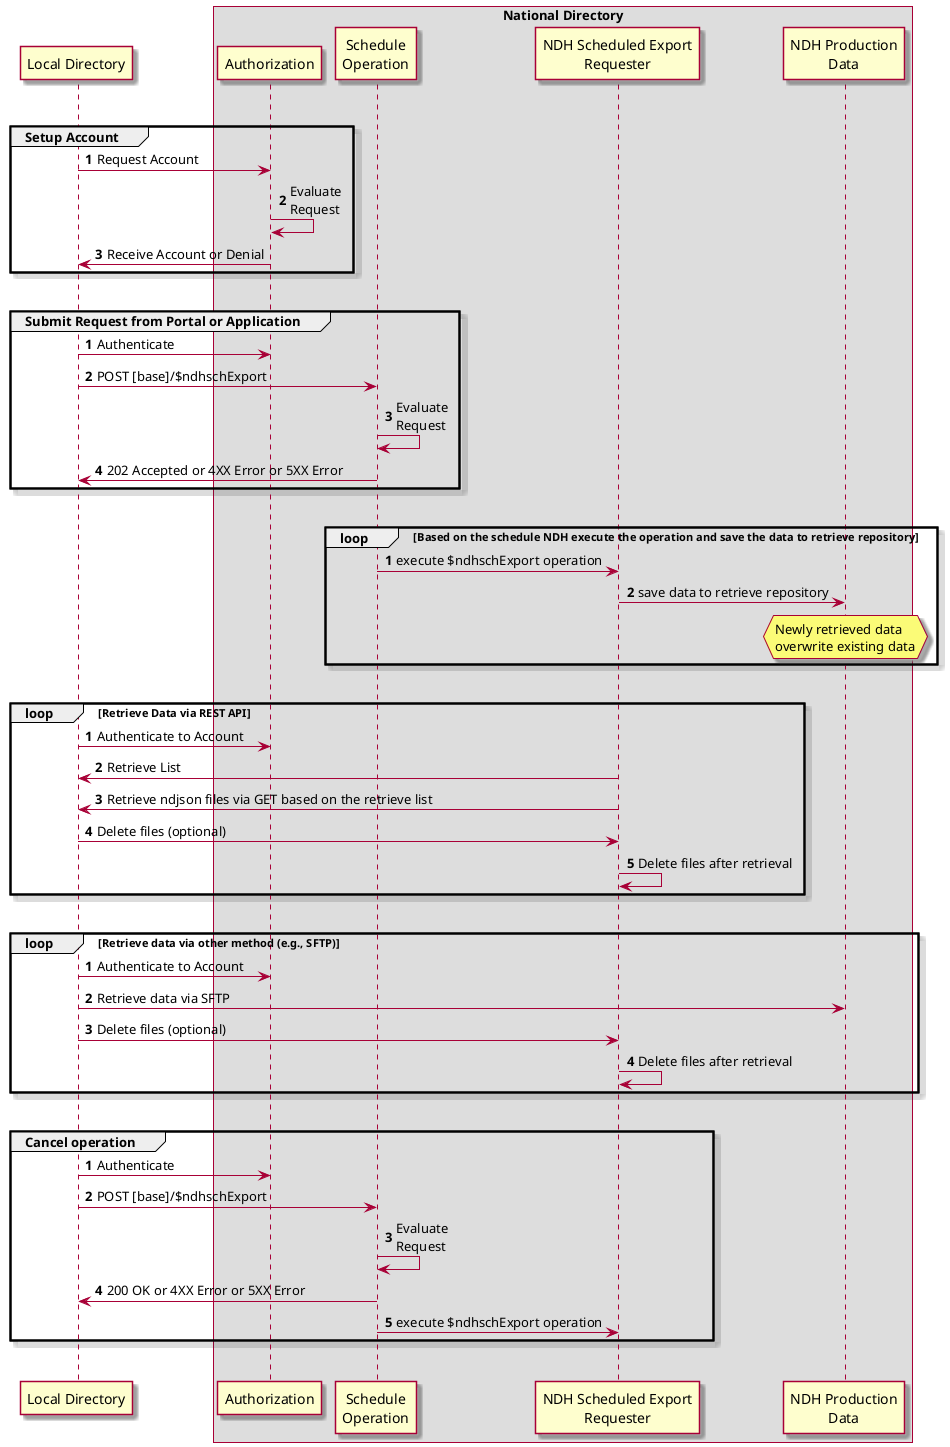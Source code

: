 @startuml
skin rose
/'autonumber '/

participant APP as "Local Directory"
box National Directory
participant "Authorization" as AUTH
participant "Schedule\nOperation" as SCHEDULE
participant "NDH Scheduled Export\nRequester" as FHIR
participant "NDH Production\nData" as FILE
end box
|||
autonumber
Group  Setup Account
    APP -> AUTH: Request Account
    AUTH -> AUTH: Evaluate\nRequest
    AUTH -> APP: Receive Account or Denial
end
autonumber stop
|||
autonumber

Group Submit Request from Portal or Application
    APP -> AUTH: Authenticate
    APP -> SCHEDULE: POST [base]/$ndhschExport
    SCHEDULE -> SCHEDULE: Evaluate\nRequest
    SCHEDULE -> APP: 202 Accepted or 4XX Error or 5XX Error
end
autonumber stop
|||
autonumber
loop Based on the schedule NDH execute the operation and save the data to retrieve repository
    SCHEDULE -> FHIR: execute $ndhschExport operation
    FHIR -> FILE: save data to retrieve repository
    hnote over FILE: Newly retrieved data\noverwrite existing data
end
autonumber stop
|||
autonumber
loop Retrieve Data via REST API
    APP -> AUTH: Authenticate to Account
    FHIR -> APP: Retrieve List
    FHIR -> APP: Retrieve ndjson files via GET based on the retrieve list
    APP -> FHIR: Delete files (optional)
    FHIR -> FHIR: Delete files after retrieval
    
end
autonumber stop
|||
autonumber
loop Retrieve data via other method (e.g., SFTP)
    APP -> AUTH: Authenticate to Account
    APP -> FILE: Retrieve data via SFTP
    APP -> FHIR: Delete files (optional)
    FHIR -> FHIR: Delete files after retrieval
end
autonumber stop
|||
autonumber
Group Cancel operation
     APP -> AUTH: Authenticate
    APP -> SCHEDULE: POST [base]/$ndhschExport
    SCHEDULE -> SCHEDULE: Evaluate\nRequest
    SCHEDULE -> APP: 200 OK or 4XX Error or 5XX Error
    SCHEDULE -> FHIR: execute $ndhschExport operation
end
autonumber stop
|||
@enduml